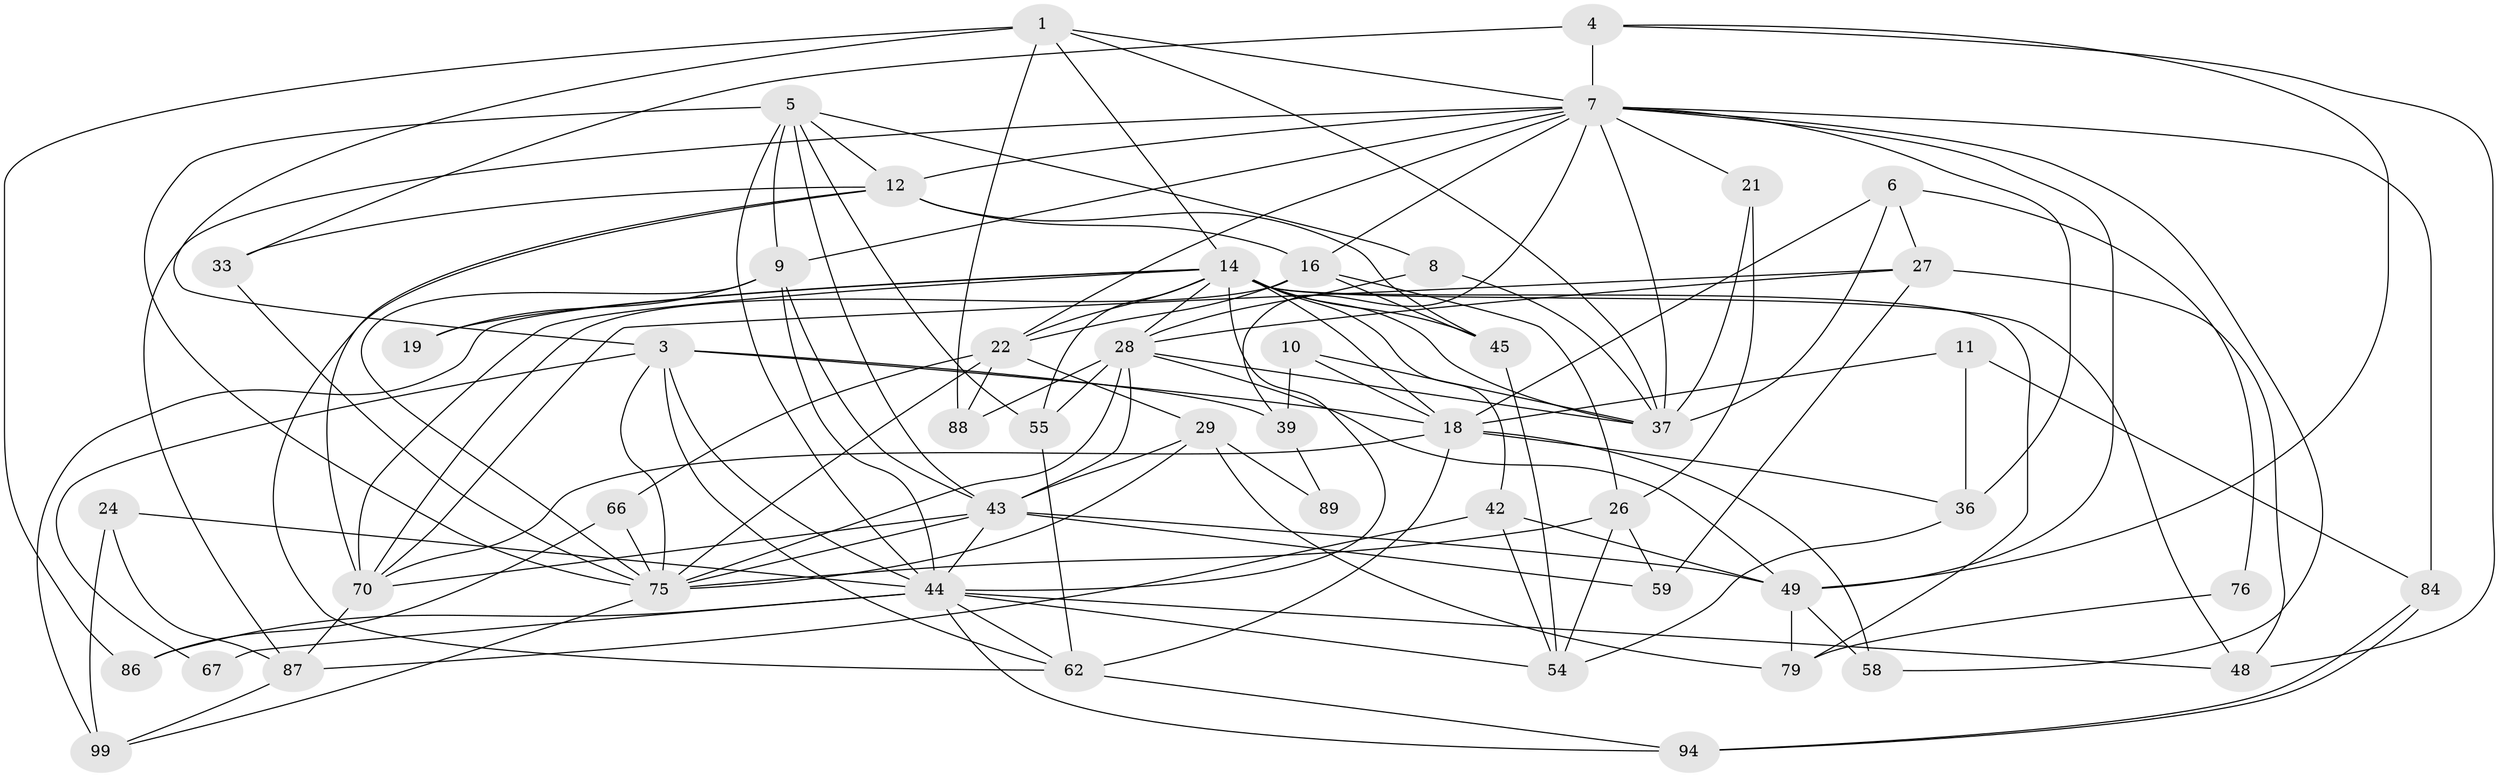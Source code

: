 // original degree distribution, {3: 0.26732673267326734, 4: 0.37623762376237624, 5: 0.18811881188118812, 2: 0.07920792079207921, 7: 0.0594059405940594, 6: 0.0297029702970297}
// Generated by graph-tools (version 1.1) at 2025/15/03/09/25 04:15:18]
// undirected, 50 vertices, 133 edges
graph export_dot {
graph [start="1"]
  node [color=gray90,style=filled];
  1 [super="+2"];
  3 [super="+52"];
  4;
  5 [super="+32+31"];
  6;
  7 [super="+74+13"];
  8;
  9 [super="+69"];
  10;
  11;
  12 [super="+53+25"];
  14 [super="+20+61+64"];
  16 [super="+98"];
  18 [super="+38+91+95"];
  19;
  21;
  22 [super="+23"];
  24;
  26 [super="+34+30"];
  27 [super="+47"];
  28 [super="+50+65+93"];
  29 [super="+41"];
  33 [super="+68"];
  36 [super="+40"];
  37 [super="+73+57"];
  39 [super="+77"];
  42;
  43 [super="+51+83"];
  44 [super="+71"];
  45;
  48 [super="+97"];
  49 [super="+56"];
  54 [super="+90+92"];
  55;
  58;
  59;
  62 [super="+85"];
  66;
  67;
  70 [super="+81"];
  75 [super="+80"];
  76;
  79;
  84;
  86;
  87;
  88;
  89;
  94;
  99;
  1 -- 3;
  1 -- 37;
  1 -- 86;
  1 -- 88 [weight=2];
  1 -- 7;
  1 -- 14;
  3 -- 18 [weight=2];
  3 -- 67;
  3 -- 39;
  3 -- 62;
  3 -- 75;
  3 -- 44 [weight=2];
  4 -- 49;
  4 -- 33;
  4 -- 48;
  4 -- 7 [weight=2];
  5 -- 55;
  5 -- 9;
  5 -- 12;
  5 -- 43;
  5 -- 8;
  5 -- 75;
  5 -- 44;
  6 -- 76;
  6 -- 27;
  6 -- 37;
  6 -- 18;
  7 -- 36 [weight=2];
  7 -- 21 [weight=2];
  7 -- 22;
  7 -- 39;
  7 -- 9 [weight=2];
  7 -- 12;
  7 -- 16 [weight=2];
  7 -- 84;
  7 -- 87;
  7 -- 58;
  7 -- 37;
  7 -- 49;
  8 -- 28;
  8 -- 37;
  9 -- 43;
  9 -- 19;
  9 -- 75;
  9 -- 44 [weight=2];
  10 -- 39;
  10 -- 18;
  10 -- 37;
  11 -- 84;
  11 -- 18;
  11 -- 36;
  12 -- 70 [weight=2];
  12 -- 45;
  12 -- 16;
  12 -- 33;
  12 -- 62;
  14 -- 55;
  14 -- 70 [weight=2];
  14 -- 79;
  14 -- 18 [weight=3];
  14 -- 48;
  14 -- 99;
  14 -- 22;
  14 -- 28;
  14 -- 37;
  14 -- 45;
  14 -- 19;
  14 -- 42;
  14 -- 44;
  16 -- 45;
  16 -- 26;
  16 -- 22;
  16 -- 70;
  18 -- 58;
  18 -- 62;
  18 -- 36;
  18 -- 70 [weight=2];
  21 -- 37;
  21 -- 26;
  22 -- 29;
  22 -- 88;
  22 -- 66;
  22 -- 75;
  24 -- 99;
  24 -- 87;
  24 -- 44;
  26 -- 59;
  26 -- 75;
  26 -- 54;
  27 -- 59;
  27 -- 48;
  27 -- 28;
  27 -- 70;
  28 -- 49;
  28 -- 55;
  28 -- 88;
  28 -- 75;
  28 -- 37;
  28 -- 43;
  29 -- 79;
  29 -- 89;
  29 -- 75;
  29 -- 43;
  33 -- 75;
  36 -- 54;
  39 -- 89;
  42 -- 49;
  42 -- 87;
  42 -- 54;
  43 -- 59;
  43 -- 49;
  43 -- 70;
  43 -- 75;
  43 -- 44;
  44 -- 67;
  44 -- 48;
  44 -- 86;
  44 -- 94;
  44 -- 62;
  44 -- 54;
  45 -- 54;
  49 -- 58;
  49 -- 79;
  55 -- 62;
  62 -- 94;
  66 -- 86;
  66 -- 75;
  70 -- 87;
  75 -- 99;
  76 -- 79;
  84 -- 94;
  84 -- 94;
  87 -- 99;
}
